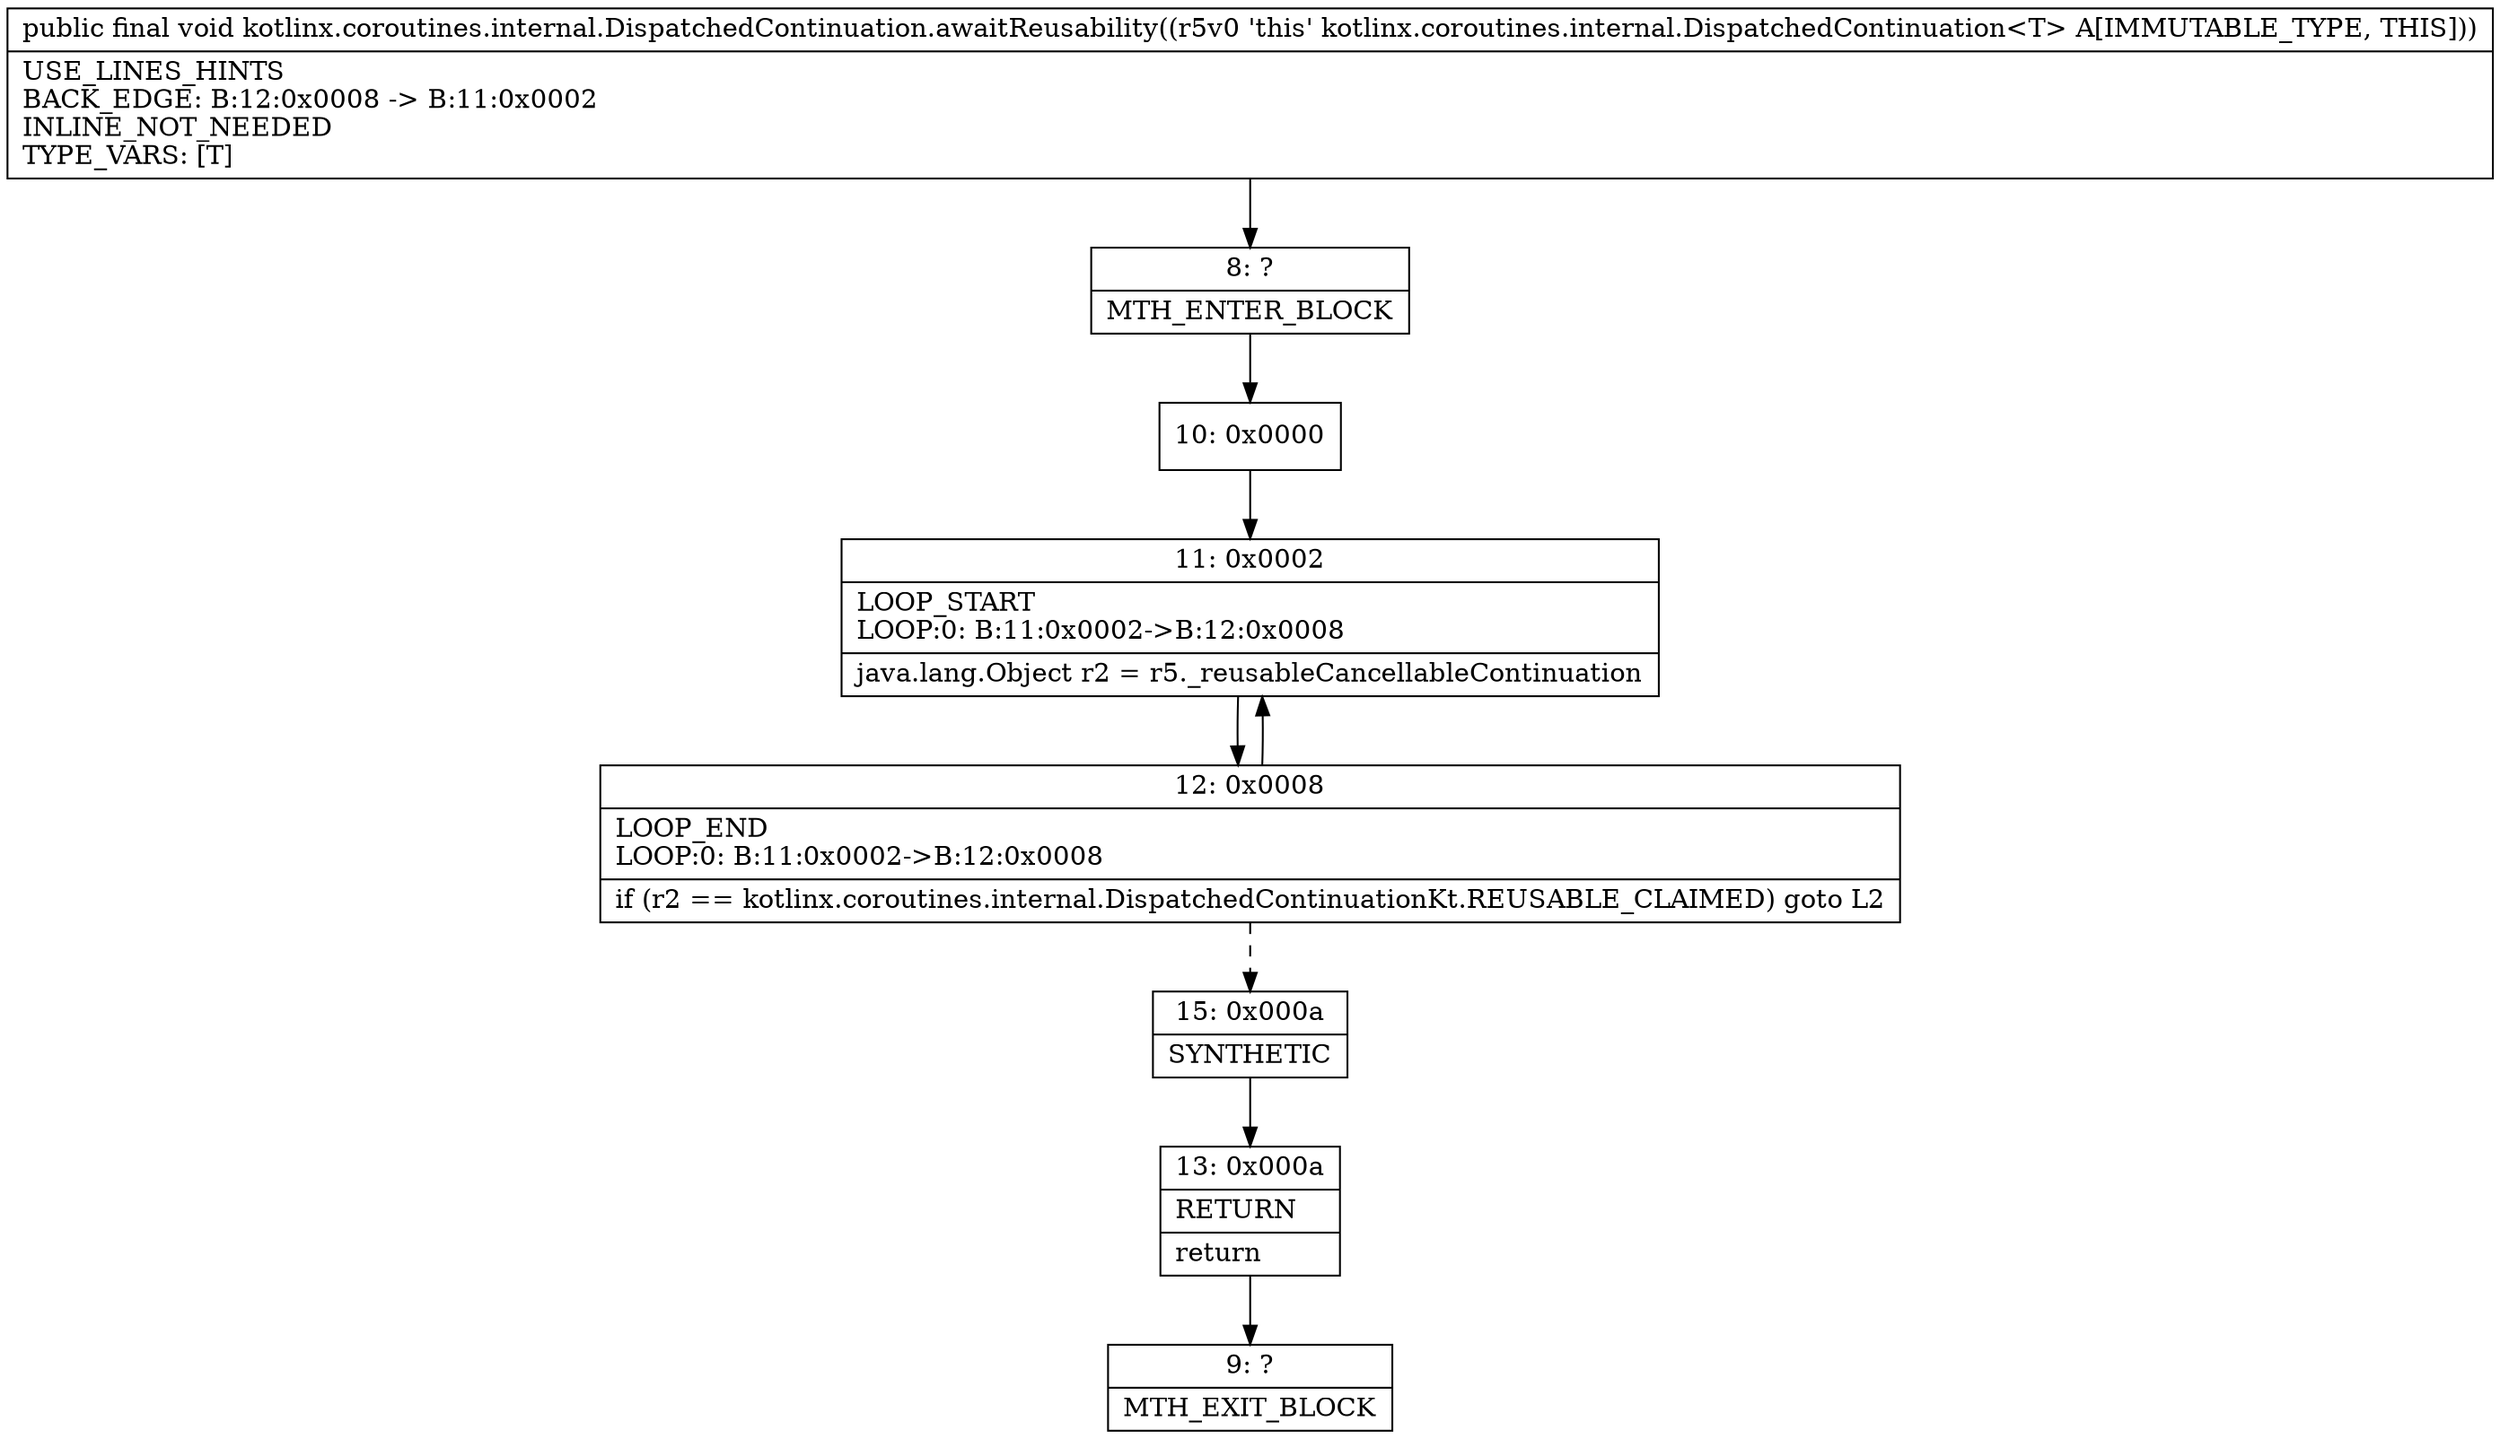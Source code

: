 digraph "CFG forkotlinx.coroutines.internal.DispatchedContinuation.awaitReusability()V" {
Node_8 [shape=record,label="{8\:\ ?|MTH_ENTER_BLOCK\l}"];
Node_10 [shape=record,label="{10\:\ 0x0000}"];
Node_11 [shape=record,label="{11\:\ 0x0002|LOOP_START\lLOOP:0: B:11:0x0002\-\>B:12:0x0008\l|java.lang.Object r2 = r5._reusableCancellableContinuation\l}"];
Node_12 [shape=record,label="{12\:\ 0x0008|LOOP_END\lLOOP:0: B:11:0x0002\-\>B:12:0x0008\l|if (r2 == kotlinx.coroutines.internal.DispatchedContinuationKt.REUSABLE_CLAIMED) goto L2\l}"];
Node_15 [shape=record,label="{15\:\ 0x000a|SYNTHETIC\l}"];
Node_13 [shape=record,label="{13\:\ 0x000a|RETURN\l|return\l}"];
Node_9 [shape=record,label="{9\:\ ?|MTH_EXIT_BLOCK\l}"];
MethodNode[shape=record,label="{public final void kotlinx.coroutines.internal.DispatchedContinuation.awaitReusability((r5v0 'this' kotlinx.coroutines.internal.DispatchedContinuation\<T\> A[IMMUTABLE_TYPE, THIS]))  | USE_LINES_HINTS\lBACK_EDGE: B:12:0x0008 \-\> B:11:0x0002\lINLINE_NOT_NEEDED\lTYPE_VARS: [T]\l}"];
MethodNode -> Node_8;Node_8 -> Node_10;
Node_10 -> Node_11;
Node_11 -> Node_12;
Node_12 -> Node_11;
Node_12 -> Node_15[style=dashed];
Node_15 -> Node_13;
Node_13 -> Node_9;
}

